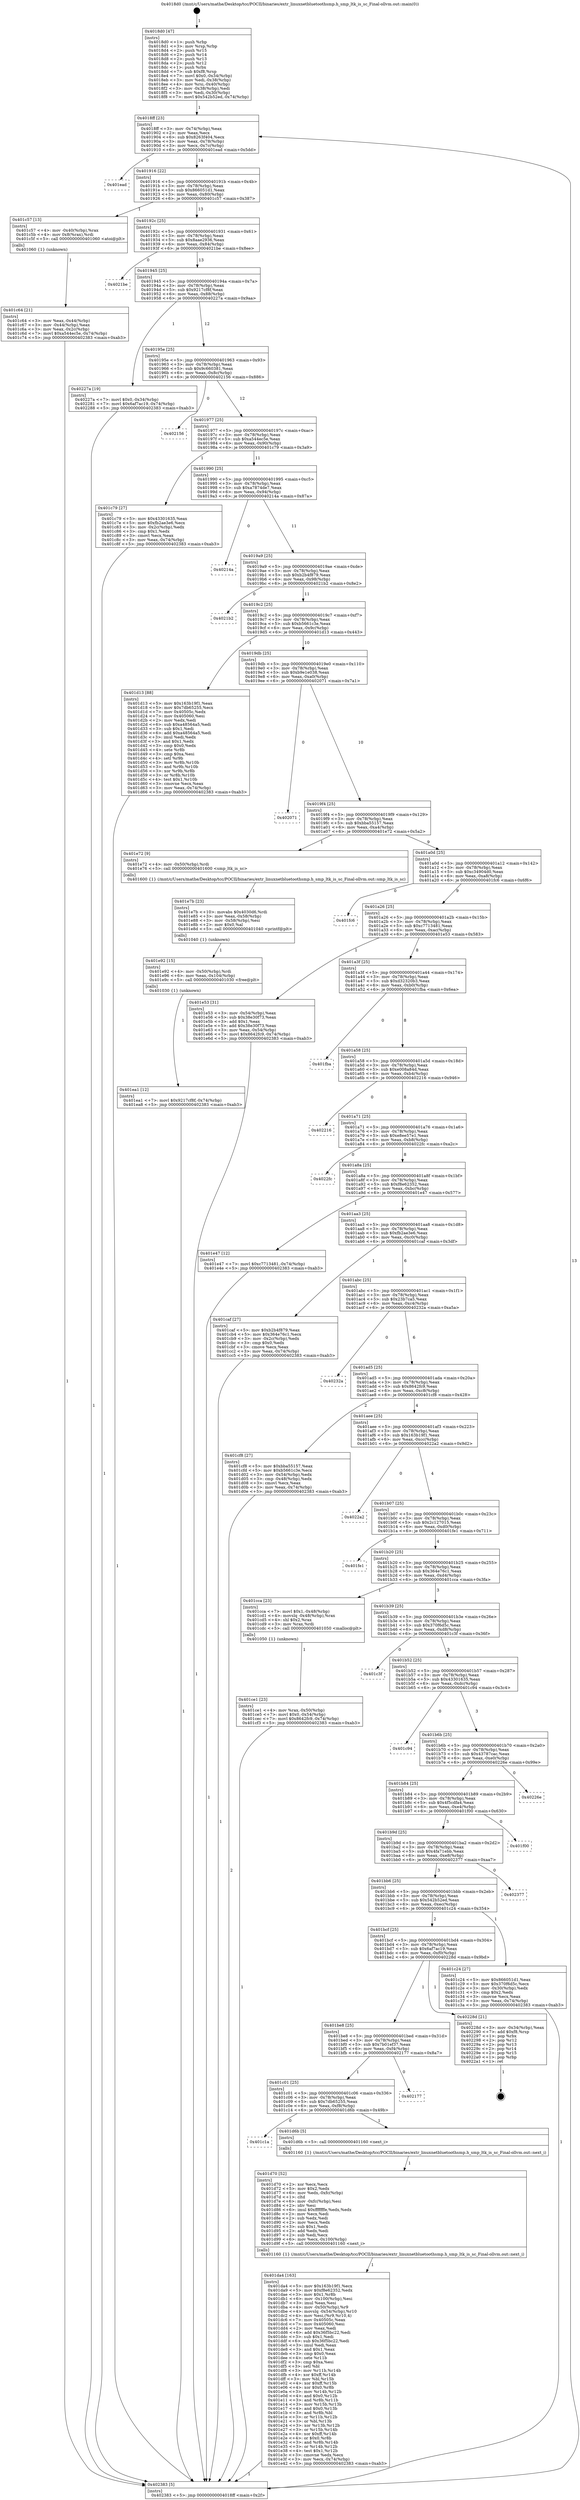 digraph "0x4018d0" {
  label = "0x4018d0 (/mnt/c/Users/mathe/Desktop/tcc/POCII/binaries/extr_linuxnetbluetoothsmp.h_smp_ltk_is_sc_Final-ollvm.out::main(0))"
  labelloc = "t"
  node[shape=record]

  Entry [label="",width=0.3,height=0.3,shape=circle,fillcolor=black,style=filled]
  "0x4018ff" [label="{
     0x4018ff [23]\l
     | [instrs]\l
     &nbsp;&nbsp;0x4018ff \<+3\>: mov -0x74(%rbp),%eax\l
     &nbsp;&nbsp;0x401902 \<+2\>: mov %eax,%ecx\l
     &nbsp;&nbsp;0x401904 \<+6\>: sub $0x8263f404,%ecx\l
     &nbsp;&nbsp;0x40190a \<+3\>: mov %eax,-0x78(%rbp)\l
     &nbsp;&nbsp;0x40190d \<+3\>: mov %ecx,-0x7c(%rbp)\l
     &nbsp;&nbsp;0x401910 \<+6\>: je 0000000000401ead \<main+0x5dd\>\l
  }"]
  "0x401ead" [label="{
     0x401ead\l
  }", style=dashed]
  "0x401916" [label="{
     0x401916 [22]\l
     | [instrs]\l
     &nbsp;&nbsp;0x401916 \<+5\>: jmp 000000000040191b \<main+0x4b\>\l
     &nbsp;&nbsp;0x40191b \<+3\>: mov -0x78(%rbp),%eax\l
     &nbsp;&nbsp;0x40191e \<+5\>: sub $0x866051d1,%eax\l
     &nbsp;&nbsp;0x401923 \<+3\>: mov %eax,-0x80(%rbp)\l
     &nbsp;&nbsp;0x401926 \<+6\>: je 0000000000401c57 \<main+0x387\>\l
  }"]
  Exit [label="",width=0.3,height=0.3,shape=circle,fillcolor=black,style=filled,peripheries=2]
  "0x401c57" [label="{
     0x401c57 [13]\l
     | [instrs]\l
     &nbsp;&nbsp;0x401c57 \<+4\>: mov -0x40(%rbp),%rax\l
     &nbsp;&nbsp;0x401c5b \<+4\>: mov 0x8(%rax),%rdi\l
     &nbsp;&nbsp;0x401c5f \<+5\>: call 0000000000401060 \<atoi@plt\>\l
     | [calls]\l
     &nbsp;&nbsp;0x401060 \{1\} (unknown)\l
  }"]
  "0x40192c" [label="{
     0x40192c [25]\l
     | [instrs]\l
     &nbsp;&nbsp;0x40192c \<+5\>: jmp 0000000000401931 \<main+0x61\>\l
     &nbsp;&nbsp;0x401931 \<+3\>: mov -0x78(%rbp),%eax\l
     &nbsp;&nbsp;0x401934 \<+5\>: sub $0x8aae2936,%eax\l
     &nbsp;&nbsp;0x401939 \<+6\>: mov %eax,-0x84(%rbp)\l
     &nbsp;&nbsp;0x40193f \<+6\>: je 00000000004021be \<main+0x8ee\>\l
  }"]
  "0x401ea1" [label="{
     0x401ea1 [12]\l
     | [instrs]\l
     &nbsp;&nbsp;0x401ea1 \<+7\>: movl $0x9217cf8f,-0x74(%rbp)\l
     &nbsp;&nbsp;0x401ea8 \<+5\>: jmp 0000000000402383 \<main+0xab3\>\l
  }"]
  "0x4021be" [label="{
     0x4021be\l
  }", style=dashed]
  "0x401945" [label="{
     0x401945 [25]\l
     | [instrs]\l
     &nbsp;&nbsp;0x401945 \<+5\>: jmp 000000000040194a \<main+0x7a\>\l
     &nbsp;&nbsp;0x40194a \<+3\>: mov -0x78(%rbp),%eax\l
     &nbsp;&nbsp;0x40194d \<+5\>: sub $0x9217cf8f,%eax\l
     &nbsp;&nbsp;0x401952 \<+6\>: mov %eax,-0x88(%rbp)\l
     &nbsp;&nbsp;0x401958 \<+6\>: je 000000000040227a \<main+0x9aa\>\l
  }"]
  "0x401e92" [label="{
     0x401e92 [15]\l
     | [instrs]\l
     &nbsp;&nbsp;0x401e92 \<+4\>: mov -0x50(%rbp),%rdi\l
     &nbsp;&nbsp;0x401e96 \<+6\>: mov %eax,-0x104(%rbp)\l
     &nbsp;&nbsp;0x401e9c \<+5\>: call 0000000000401030 \<free@plt\>\l
     | [calls]\l
     &nbsp;&nbsp;0x401030 \{1\} (unknown)\l
  }"]
  "0x40227a" [label="{
     0x40227a [19]\l
     | [instrs]\l
     &nbsp;&nbsp;0x40227a \<+7\>: movl $0x0,-0x34(%rbp)\l
     &nbsp;&nbsp;0x402281 \<+7\>: movl $0x6af7ac19,-0x74(%rbp)\l
     &nbsp;&nbsp;0x402288 \<+5\>: jmp 0000000000402383 \<main+0xab3\>\l
  }"]
  "0x40195e" [label="{
     0x40195e [25]\l
     | [instrs]\l
     &nbsp;&nbsp;0x40195e \<+5\>: jmp 0000000000401963 \<main+0x93\>\l
     &nbsp;&nbsp;0x401963 \<+3\>: mov -0x78(%rbp),%eax\l
     &nbsp;&nbsp;0x401966 \<+5\>: sub $0x9c660381,%eax\l
     &nbsp;&nbsp;0x40196b \<+6\>: mov %eax,-0x8c(%rbp)\l
     &nbsp;&nbsp;0x401971 \<+6\>: je 0000000000402156 \<main+0x886\>\l
  }"]
  "0x401e7b" [label="{
     0x401e7b [23]\l
     | [instrs]\l
     &nbsp;&nbsp;0x401e7b \<+10\>: movabs $0x4030d6,%rdi\l
     &nbsp;&nbsp;0x401e85 \<+3\>: mov %eax,-0x58(%rbp)\l
     &nbsp;&nbsp;0x401e88 \<+3\>: mov -0x58(%rbp),%esi\l
     &nbsp;&nbsp;0x401e8b \<+2\>: mov $0x0,%al\l
     &nbsp;&nbsp;0x401e8d \<+5\>: call 0000000000401040 \<printf@plt\>\l
     | [calls]\l
     &nbsp;&nbsp;0x401040 \{1\} (unknown)\l
  }"]
  "0x402156" [label="{
     0x402156\l
  }", style=dashed]
  "0x401977" [label="{
     0x401977 [25]\l
     | [instrs]\l
     &nbsp;&nbsp;0x401977 \<+5\>: jmp 000000000040197c \<main+0xac\>\l
     &nbsp;&nbsp;0x40197c \<+3\>: mov -0x78(%rbp),%eax\l
     &nbsp;&nbsp;0x40197f \<+5\>: sub $0xa544ec5e,%eax\l
     &nbsp;&nbsp;0x401984 \<+6\>: mov %eax,-0x90(%rbp)\l
     &nbsp;&nbsp;0x40198a \<+6\>: je 0000000000401c79 \<main+0x3a9\>\l
  }"]
  "0x401da4" [label="{
     0x401da4 [163]\l
     | [instrs]\l
     &nbsp;&nbsp;0x401da4 \<+5\>: mov $0x163b19f1,%ecx\l
     &nbsp;&nbsp;0x401da9 \<+5\>: mov $0xf8e62352,%edx\l
     &nbsp;&nbsp;0x401dae \<+3\>: mov $0x1,%r8b\l
     &nbsp;&nbsp;0x401db1 \<+6\>: mov -0x100(%rbp),%esi\l
     &nbsp;&nbsp;0x401db7 \<+3\>: imul %eax,%esi\l
     &nbsp;&nbsp;0x401dba \<+4\>: mov -0x50(%rbp),%r9\l
     &nbsp;&nbsp;0x401dbe \<+4\>: movslq -0x54(%rbp),%r10\l
     &nbsp;&nbsp;0x401dc2 \<+4\>: mov %esi,(%r9,%r10,4)\l
     &nbsp;&nbsp;0x401dc6 \<+7\>: mov 0x40505c,%eax\l
     &nbsp;&nbsp;0x401dcd \<+7\>: mov 0x405060,%esi\l
     &nbsp;&nbsp;0x401dd4 \<+2\>: mov %eax,%edi\l
     &nbsp;&nbsp;0x401dd6 \<+6\>: add $0x36f5bc22,%edi\l
     &nbsp;&nbsp;0x401ddc \<+3\>: sub $0x1,%edi\l
     &nbsp;&nbsp;0x401ddf \<+6\>: sub $0x36f5bc22,%edi\l
     &nbsp;&nbsp;0x401de5 \<+3\>: imul %edi,%eax\l
     &nbsp;&nbsp;0x401de8 \<+3\>: and $0x1,%eax\l
     &nbsp;&nbsp;0x401deb \<+3\>: cmp $0x0,%eax\l
     &nbsp;&nbsp;0x401dee \<+4\>: sete %r11b\l
     &nbsp;&nbsp;0x401df2 \<+3\>: cmp $0xa,%esi\l
     &nbsp;&nbsp;0x401df5 \<+3\>: setl %bl\l
     &nbsp;&nbsp;0x401df8 \<+3\>: mov %r11b,%r14b\l
     &nbsp;&nbsp;0x401dfb \<+4\>: xor $0xff,%r14b\l
     &nbsp;&nbsp;0x401dff \<+3\>: mov %bl,%r15b\l
     &nbsp;&nbsp;0x401e02 \<+4\>: xor $0xff,%r15b\l
     &nbsp;&nbsp;0x401e06 \<+4\>: xor $0x0,%r8b\l
     &nbsp;&nbsp;0x401e0a \<+3\>: mov %r14b,%r12b\l
     &nbsp;&nbsp;0x401e0d \<+4\>: and $0x0,%r12b\l
     &nbsp;&nbsp;0x401e11 \<+3\>: and %r8b,%r11b\l
     &nbsp;&nbsp;0x401e14 \<+3\>: mov %r15b,%r13b\l
     &nbsp;&nbsp;0x401e17 \<+4\>: and $0x0,%r13b\l
     &nbsp;&nbsp;0x401e1b \<+3\>: and %r8b,%bl\l
     &nbsp;&nbsp;0x401e1e \<+3\>: or %r11b,%r12b\l
     &nbsp;&nbsp;0x401e21 \<+3\>: or %bl,%r13b\l
     &nbsp;&nbsp;0x401e24 \<+3\>: xor %r13b,%r12b\l
     &nbsp;&nbsp;0x401e27 \<+3\>: or %r15b,%r14b\l
     &nbsp;&nbsp;0x401e2a \<+4\>: xor $0xff,%r14b\l
     &nbsp;&nbsp;0x401e2e \<+4\>: or $0x0,%r8b\l
     &nbsp;&nbsp;0x401e32 \<+3\>: and %r8b,%r14b\l
     &nbsp;&nbsp;0x401e35 \<+3\>: or %r14b,%r12b\l
     &nbsp;&nbsp;0x401e38 \<+4\>: test $0x1,%r12b\l
     &nbsp;&nbsp;0x401e3c \<+3\>: cmovne %edx,%ecx\l
     &nbsp;&nbsp;0x401e3f \<+3\>: mov %ecx,-0x74(%rbp)\l
     &nbsp;&nbsp;0x401e42 \<+5\>: jmp 0000000000402383 \<main+0xab3\>\l
  }"]
  "0x401c79" [label="{
     0x401c79 [27]\l
     | [instrs]\l
     &nbsp;&nbsp;0x401c79 \<+5\>: mov $0x43301635,%eax\l
     &nbsp;&nbsp;0x401c7e \<+5\>: mov $0xfb2ae3e6,%ecx\l
     &nbsp;&nbsp;0x401c83 \<+3\>: mov -0x2c(%rbp),%edx\l
     &nbsp;&nbsp;0x401c86 \<+3\>: cmp $0x1,%edx\l
     &nbsp;&nbsp;0x401c89 \<+3\>: cmovl %ecx,%eax\l
     &nbsp;&nbsp;0x401c8c \<+3\>: mov %eax,-0x74(%rbp)\l
     &nbsp;&nbsp;0x401c8f \<+5\>: jmp 0000000000402383 \<main+0xab3\>\l
  }"]
  "0x401990" [label="{
     0x401990 [25]\l
     | [instrs]\l
     &nbsp;&nbsp;0x401990 \<+5\>: jmp 0000000000401995 \<main+0xc5\>\l
     &nbsp;&nbsp;0x401995 \<+3\>: mov -0x78(%rbp),%eax\l
     &nbsp;&nbsp;0x401998 \<+5\>: sub $0xa7874de7,%eax\l
     &nbsp;&nbsp;0x40199d \<+6\>: mov %eax,-0x94(%rbp)\l
     &nbsp;&nbsp;0x4019a3 \<+6\>: je 000000000040214a \<main+0x87a\>\l
  }"]
  "0x401d70" [label="{
     0x401d70 [52]\l
     | [instrs]\l
     &nbsp;&nbsp;0x401d70 \<+2\>: xor %ecx,%ecx\l
     &nbsp;&nbsp;0x401d72 \<+5\>: mov $0x2,%edx\l
     &nbsp;&nbsp;0x401d77 \<+6\>: mov %edx,-0xfc(%rbp)\l
     &nbsp;&nbsp;0x401d7d \<+1\>: cltd\l
     &nbsp;&nbsp;0x401d7e \<+6\>: mov -0xfc(%rbp),%esi\l
     &nbsp;&nbsp;0x401d84 \<+2\>: idiv %esi\l
     &nbsp;&nbsp;0x401d86 \<+6\>: imul $0xfffffffe,%edx,%edx\l
     &nbsp;&nbsp;0x401d8c \<+2\>: mov %ecx,%edi\l
     &nbsp;&nbsp;0x401d8e \<+2\>: sub %edx,%edi\l
     &nbsp;&nbsp;0x401d90 \<+2\>: mov %ecx,%edx\l
     &nbsp;&nbsp;0x401d92 \<+3\>: sub $0x1,%edx\l
     &nbsp;&nbsp;0x401d95 \<+2\>: add %edx,%edi\l
     &nbsp;&nbsp;0x401d97 \<+2\>: sub %edi,%ecx\l
     &nbsp;&nbsp;0x401d99 \<+6\>: mov %ecx,-0x100(%rbp)\l
     &nbsp;&nbsp;0x401d9f \<+5\>: call 0000000000401160 \<next_i\>\l
     | [calls]\l
     &nbsp;&nbsp;0x401160 \{1\} (/mnt/c/Users/mathe/Desktop/tcc/POCII/binaries/extr_linuxnetbluetoothsmp.h_smp_ltk_is_sc_Final-ollvm.out::next_i)\l
  }"]
  "0x40214a" [label="{
     0x40214a\l
  }", style=dashed]
  "0x4019a9" [label="{
     0x4019a9 [25]\l
     | [instrs]\l
     &nbsp;&nbsp;0x4019a9 \<+5\>: jmp 00000000004019ae \<main+0xde\>\l
     &nbsp;&nbsp;0x4019ae \<+3\>: mov -0x78(%rbp),%eax\l
     &nbsp;&nbsp;0x4019b1 \<+5\>: sub $0xb2b4f879,%eax\l
     &nbsp;&nbsp;0x4019b6 \<+6\>: mov %eax,-0x98(%rbp)\l
     &nbsp;&nbsp;0x4019bc \<+6\>: je 00000000004021b2 \<main+0x8e2\>\l
  }"]
  "0x401c1a" [label="{
     0x401c1a\l
  }", style=dashed]
  "0x4021b2" [label="{
     0x4021b2\l
  }", style=dashed]
  "0x4019c2" [label="{
     0x4019c2 [25]\l
     | [instrs]\l
     &nbsp;&nbsp;0x4019c2 \<+5\>: jmp 00000000004019c7 \<main+0xf7\>\l
     &nbsp;&nbsp;0x4019c7 \<+3\>: mov -0x78(%rbp),%eax\l
     &nbsp;&nbsp;0x4019ca \<+5\>: sub $0xb5661c3e,%eax\l
     &nbsp;&nbsp;0x4019cf \<+6\>: mov %eax,-0x9c(%rbp)\l
     &nbsp;&nbsp;0x4019d5 \<+6\>: je 0000000000401d13 \<main+0x443\>\l
  }"]
  "0x401d6b" [label="{
     0x401d6b [5]\l
     | [instrs]\l
     &nbsp;&nbsp;0x401d6b \<+5\>: call 0000000000401160 \<next_i\>\l
     | [calls]\l
     &nbsp;&nbsp;0x401160 \{1\} (/mnt/c/Users/mathe/Desktop/tcc/POCII/binaries/extr_linuxnetbluetoothsmp.h_smp_ltk_is_sc_Final-ollvm.out::next_i)\l
  }"]
  "0x401d13" [label="{
     0x401d13 [88]\l
     | [instrs]\l
     &nbsp;&nbsp;0x401d13 \<+5\>: mov $0x163b19f1,%eax\l
     &nbsp;&nbsp;0x401d18 \<+5\>: mov $0x7db65255,%ecx\l
     &nbsp;&nbsp;0x401d1d \<+7\>: mov 0x40505c,%edx\l
     &nbsp;&nbsp;0x401d24 \<+7\>: mov 0x405060,%esi\l
     &nbsp;&nbsp;0x401d2b \<+2\>: mov %edx,%edi\l
     &nbsp;&nbsp;0x401d2d \<+6\>: sub $0xa48564a5,%edi\l
     &nbsp;&nbsp;0x401d33 \<+3\>: sub $0x1,%edi\l
     &nbsp;&nbsp;0x401d36 \<+6\>: add $0xa48564a5,%edi\l
     &nbsp;&nbsp;0x401d3c \<+3\>: imul %edi,%edx\l
     &nbsp;&nbsp;0x401d3f \<+3\>: and $0x1,%edx\l
     &nbsp;&nbsp;0x401d42 \<+3\>: cmp $0x0,%edx\l
     &nbsp;&nbsp;0x401d45 \<+4\>: sete %r8b\l
     &nbsp;&nbsp;0x401d49 \<+3\>: cmp $0xa,%esi\l
     &nbsp;&nbsp;0x401d4c \<+4\>: setl %r9b\l
     &nbsp;&nbsp;0x401d50 \<+3\>: mov %r8b,%r10b\l
     &nbsp;&nbsp;0x401d53 \<+3\>: and %r9b,%r10b\l
     &nbsp;&nbsp;0x401d56 \<+3\>: xor %r9b,%r8b\l
     &nbsp;&nbsp;0x401d59 \<+3\>: or %r8b,%r10b\l
     &nbsp;&nbsp;0x401d5c \<+4\>: test $0x1,%r10b\l
     &nbsp;&nbsp;0x401d60 \<+3\>: cmovne %ecx,%eax\l
     &nbsp;&nbsp;0x401d63 \<+3\>: mov %eax,-0x74(%rbp)\l
     &nbsp;&nbsp;0x401d66 \<+5\>: jmp 0000000000402383 \<main+0xab3\>\l
  }"]
  "0x4019db" [label="{
     0x4019db [25]\l
     | [instrs]\l
     &nbsp;&nbsp;0x4019db \<+5\>: jmp 00000000004019e0 \<main+0x110\>\l
     &nbsp;&nbsp;0x4019e0 \<+3\>: mov -0x78(%rbp),%eax\l
     &nbsp;&nbsp;0x4019e3 \<+5\>: sub $0xb9e1e038,%eax\l
     &nbsp;&nbsp;0x4019e8 \<+6\>: mov %eax,-0xa0(%rbp)\l
     &nbsp;&nbsp;0x4019ee \<+6\>: je 0000000000402071 \<main+0x7a1\>\l
  }"]
  "0x401c01" [label="{
     0x401c01 [25]\l
     | [instrs]\l
     &nbsp;&nbsp;0x401c01 \<+5\>: jmp 0000000000401c06 \<main+0x336\>\l
     &nbsp;&nbsp;0x401c06 \<+3\>: mov -0x78(%rbp),%eax\l
     &nbsp;&nbsp;0x401c09 \<+5\>: sub $0x7db65255,%eax\l
     &nbsp;&nbsp;0x401c0e \<+6\>: mov %eax,-0xf8(%rbp)\l
     &nbsp;&nbsp;0x401c14 \<+6\>: je 0000000000401d6b \<main+0x49b\>\l
  }"]
  "0x402071" [label="{
     0x402071\l
  }", style=dashed]
  "0x4019f4" [label="{
     0x4019f4 [25]\l
     | [instrs]\l
     &nbsp;&nbsp;0x4019f4 \<+5\>: jmp 00000000004019f9 \<main+0x129\>\l
     &nbsp;&nbsp;0x4019f9 \<+3\>: mov -0x78(%rbp),%eax\l
     &nbsp;&nbsp;0x4019fc \<+5\>: sub $0xbba55157,%eax\l
     &nbsp;&nbsp;0x401a01 \<+6\>: mov %eax,-0xa4(%rbp)\l
     &nbsp;&nbsp;0x401a07 \<+6\>: je 0000000000401e72 \<main+0x5a2\>\l
  }"]
  "0x402177" [label="{
     0x402177\l
  }", style=dashed]
  "0x401e72" [label="{
     0x401e72 [9]\l
     | [instrs]\l
     &nbsp;&nbsp;0x401e72 \<+4\>: mov -0x50(%rbp),%rdi\l
     &nbsp;&nbsp;0x401e76 \<+5\>: call 0000000000401600 \<smp_ltk_is_sc\>\l
     | [calls]\l
     &nbsp;&nbsp;0x401600 \{1\} (/mnt/c/Users/mathe/Desktop/tcc/POCII/binaries/extr_linuxnetbluetoothsmp.h_smp_ltk_is_sc_Final-ollvm.out::smp_ltk_is_sc)\l
  }"]
  "0x401a0d" [label="{
     0x401a0d [25]\l
     | [instrs]\l
     &nbsp;&nbsp;0x401a0d \<+5\>: jmp 0000000000401a12 \<main+0x142\>\l
     &nbsp;&nbsp;0x401a12 \<+3\>: mov -0x78(%rbp),%eax\l
     &nbsp;&nbsp;0x401a15 \<+5\>: sub $0xc34904d0,%eax\l
     &nbsp;&nbsp;0x401a1a \<+6\>: mov %eax,-0xa8(%rbp)\l
     &nbsp;&nbsp;0x401a20 \<+6\>: je 0000000000401fc6 \<main+0x6f6\>\l
  }"]
  "0x401be8" [label="{
     0x401be8 [25]\l
     | [instrs]\l
     &nbsp;&nbsp;0x401be8 \<+5\>: jmp 0000000000401bed \<main+0x31d\>\l
     &nbsp;&nbsp;0x401bed \<+3\>: mov -0x78(%rbp),%eax\l
     &nbsp;&nbsp;0x401bf0 \<+5\>: sub $0x7b01ef37,%eax\l
     &nbsp;&nbsp;0x401bf5 \<+6\>: mov %eax,-0xf4(%rbp)\l
     &nbsp;&nbsp;0x401bfb \<+6\>: je 0000000000402177 \<main+0x8a7\>\l
  }"]
  "0x401fc6" [label="{
     0x401fc6\l
  }", style=dashed]
  "0x401a26" [label="{
     0x401a26 [25]\l
     | [instrs]\l
     &nbsp;&nbsp;0x401a26 \<+5\>: jmp 0000000000401a2b \<main+0x15b\>\l
     &nbsp;&nbsp;0x401a2b \<+3\>: mov -0x78(%rbp),%eax\l
     &nbsp;&nbsp;0x401a2e \<+5\>: sub $0xc7713481,%eax\l
     &nbsp;&nbsp;0x401a33 \<+6\>: mov %eax,-0xac(%rbp)\l
     &nbsp;&nbsp;0x401a39 \<+6\>: je 0000000000401e53 \<main+0x583\>\l
  }"]
  "0x40228d" [label="{
     0x40228d [21]\l
     | [instrs]\l
     &nbsp;&nbsp;0x40228d \<+3\>: mov -0x34(%rbp),%eax\l
     &nbsp;&nbsp;0x402290 \<+7\>: add $0xf8,%rsp\l
     &nbsp;&nbsp;0x402297 \<+1\>: pop %rbx\l
     &nbsp;&nbsp;0x402298 \<+2\>: pop %r12\l
     &nbsp;&nbsp;0x40229a \<+2\>: pop %r13\l
     &nbsp;&nbsp;0x40229c \<+2\>: pop %r14\l
     &nbsp;&nbsp;0x40229e \<+2\>: pop %r15\l
     &nbsp;&nbsp;0x4022a0 \<+1\>: pop %rbp\l
     &nbsp;&nbsp;0x4022a1 \<+1\>: ret\l
  }"]
  "0x401e53" [label="{
     0x401e53 [31]\l
     | [instrs]\l
     &nbsp;&nbsp;0x401e53 \<+3\>: mov -0x54(%rbp),%eax\l
     &nbsp;&nbsp;0x401e56 \<+5\>: sub $0x38e30f73,%eax\l
     &nbsp;&nbsp;0x401e5b \<+3\>: add $0x1,%eax\l
     &nbsp;&nbsp;0x401e5e \<+5\>: add $0x38e30f73,%eax\l
     &nbsp;&nbsp;0x401e63 \<+3\>: mov %eax,-0x54(%rbp)\l
     &nbsp;&nbsp;0x401e66 \<+7\>: movl $0x8642fc9,-0x74(%rbp)\l
     &nbsp;&nbsp;0x401e6d \<+5\>: jmp 0000000000402383 \<main+0xab3\>\l
  }"]
  "0x401a3f" [label="{
     0x401a3f [25]\l
     | [instrs]\l
     &nbsp;&nbsp;0x401a3f \<+5\>: jmp 0000000000401a44 \<main+0x174\>\l
     &nbsp;&nbsp;0x401a44 \<+3\>: mov -0x78(%rbp),%eax\l
     &nbsp;&nbsp;0x401a47 \<+5\>: sub $0xd32320b3,%eax\l
     &nbsp;&nbsp;0x401a4c \<+6\>: mov %eax,-0xb0(%rbp)\l
     &nbsp;&nbsp;0x401a52 \<+6\>: je 0000000000401fba \<main+0x6ea\>\l
  }"]
  "0x401ce1" [label="{
     0x401ce1 [23]\l
     | [instrs]\l
     &nbsp;&nbsp;0x401ce1 \<+4\>: mov %rax,-0x50(%rbp)\l
     &nbsp;&nbsp;0x401ce5 \<+7\>: movl $0x0,-0x54(%rbp)\l
     &nbsp;&nbsp;0x401cec \<+7\>: movl $0x8642fc9,-0x74(%rbp)\l
     &nbsp;&nbsp;0x401cf3 \<+5\>: jmp 0000000000402383 \<main+0xab3\>\l
  }"]
  "0x401fba" [label="{
     0x401fba\l
  }", style=dashed]
  "0x401a58" [label="{
     0x401a58 [25]\l
     | [instrs]\l
     &nbsp;&nbsp;0x401a58 \<+5\>: jmp 0000000000401a5d \<main+0x18d\>\l
     &nbsp;&nbsp;0x401a5d \<+3\>: mov -0x78(%rbp),%eax\l
     &nbsp;&nbsp;0x401a60 \<+5\>: sub $0xe008a84d,%eax\l
     &nbsp;&nbsp;0x401a65 \<+6\>: mov %eax,-0xb4(%rbp)\l
     &nbsp;&nbsp;0x401a6b \<+6\>: je 0000000000402216 \<main+0x946\>\l
  }"]
  "0x401c64" [label="{
     0x401c64 [21]\l
     | [instrs]\l
     &nbsp;&nbsp;0x401c64 \<+3\>: mov %eax,-0x44(%rbp)\l
     &nbsp;&nbsp;0x401c67 \<+3\>: mov -0x44(%rbp),%eax\l
     &nbsp;&nbsp;0x401c6a \<+3\>: mov %eax,-0x2c(%rbp)\l
     &nbsp;&nbsp;0x401c6d \<+7\>: movl $0xa544ec5e,-0x74(%rbp)\l
     &nbsp;&nbsp;0x401c74 \<+5\>: jmp 0000000000402383 \<main+0xab3\>\l
  }"]
  "0x402216" [label="{
     0x402216\l
  }", style=dashed]
  "0x401a71" [label="{
     0x401a71 [25]\l
     | [instrs]\l
     &nbsp;&nbsp;0x401a71 \<+5\>: jmp 0000000000401a76 \<main+0x1a6\>\l
     &nbsp;&nbsp;0x401a76 \<+3\>: mov -0x78(%rbp),%eax\l
     &nbsp;&nbsp;0x401a79 \<+5\>: sub $0xe8ee57e1,%eax\l
     &nbsp;&nbsp;0x401a7e \<+6\>: mov %eax,-0xb8(%rbp)\l
     &nbsp;&nbsp;0x401a84 \<+6\>: je 00000000004022fc \<main+0xa2c\>\l
  }"]
  "0x4018d0" [label="{
     0x4018d0 [47]\l
     | [instrs]\l
     &nbsp;&nbsp;0x4018d0 \<+1\>: push %rbp\l
     &nbsp;&nbsp;0x4018d1 \<+3\>: mov %rsp,%rbp\l
     &nbsp;&nbsp;0x4018d4 \<+2\>: push %r15\l
     &nbsp;&nbsp;0x4018d6 \<+2\>: push %r14\l
     &nbsp;&nbsp;0x4018d8 \<+2\>: push %r13\l
     &nbsp;&nbsp;0x4018da \<+2\>: push %r12\l
     &nbsp;&nbsp;0x4018dc \<+1\>: push %rbx\l
     &nbsp;&nbsp;0x4018dd \<+7\>: sub $0xf8,%rsp\l
     &nbsp;&nbsp;0x4018e4 \<+7\>: movl $0x0,-0x34(%rbp)\l
     &nbsp;&nbsp;0x4018eb \<+3\>: mov %edi,-0x38(%rbp)\l
     &nbsp;&nbsp;0x4018ee \<+4\>: mov %rsi,-0x40(%rbp)\l
     &nbsp;&nbsp;0x4018f2 \<+3\>: mov -0x38(%rbp),%edi\l
     &nbsp;&nbsp;0x4018f5 \<+3\>: mov %edi,-0x30(%rbp)\l
     &nbsp;&nbsp;0x4018f8 \<+7\>: movl $0x542b52ed,-0x74(%rbp)\l
  }"]
  "0x4022fc" [label="{
     0x4022fc\l
  }", style=dashed]
  "0x401a8a" [label="{
     0x401a8a [25]\l
     | [instrs]\l
     &nbsp;&nbsp;0x401a8a \<+5\>: jmp 0000000000401a8f \<main+0x1bf\>\l
     &nbsp;&nbsp;0x401a8f \<+3\>: mov -0x78(%rbp),%eax\l
     &nbsp;&nbsp;0x401a92 \<+5\>: sub $0xf8e62352,%eax\l
     &nbsp;&nbsp;0x401a97 \<+6\>: mov %eax,-0xbc(%rbp)\l
     &nbsp;&nbsp;0x401a9d \<+6\>: je 0000000000401e47 \<main+0x577\>\l
  }"]
  "0x402383" [label="{
     0x402383 [5]\l
     | [instrs]\l
     &nbsp;&nbsp;0x402383 \<+5\>: jmp 00000000004018ff \<main+0x2f\>\l
  }"]
  "0x401e47" [label="{
     0x401e47 [12]\l
     | [instrs]\l
     &nbsp;&nbsp;0x401e47 \<+7\>: movl $0xc7713481,-0x74(%rbp)\l
     &nbsp;&nbsp;0x401e4e \<+5\>: jmp 0000000000402383 \<main+0xab3\>\l
  }"]
  "0x401aa3" [label="{
     0x401aa3 [25]\l
     | [instrs]\l
     &nbsp;&nbsp;0x401aa3 \<+5\>: jmp 0000000000401aa8 \<main+0x1d8\>\l
     &nbsp;&nbsp;0x401aa8 \<+3\>: mov -0x78(%rbp),%eax\l
     &nbsp;&nbsp;0x401aab \<+5\>: sub $0xfb2ae3e6,%eax\l
     &nbsp;&nbsp;0x401ab0 \<+6\>: mov %eax,-0xc0(%rbp)\l
     &nbsp;&nbsp;0x401ab6 \<+6\>: je 0000000000401caf \<main+0x3df\>\l
  }"]
  "0x401bcf" [label="{
     0x401bcf [25]\l
     | [instrs]\l
     &nbsp;&nbsp;0x401bcf \<+5\>: jmp 0000000000401bd4 \<main+0x304\>\l
     &nbsp;&nbsp;0x401bd4 \<+3\>: mov -0x78(%rbp),%eax\l
     &nbsp;&nbsp;0x401bd7 \<+5\>: sub $0x6af7ac19,%eax\l
     &nbsp;&nbsp;0x401bdc \<+6\>: mov %eax,-0xf0(%rbp)\l
     &nbsp;&nbsp;0x401be2 \<+6\>: je 000000000040228d \<main+0x9bd\>\l
  }"]
  "0x401caf" [label="{
     0x401caf [27]\l
     | [instrs]\l
     &nbsp;&nbsp;0x401caf \<+5\>: mov $0xb2b4f879,%eax\l
     &nbsp;&nbsp;0x401cb4 \<+5\>: mov $0x364e76c1,%ecx\l
     &nbsp;&nbsp;0x401cb9 \<+3\>: mov -0x2c(%rbp),%edx\l
     &nbsp;&nbsp;0x401cbc \<+3\>: cmp $0x0,%edx\l
     &nbsp;&nbsp;0x401cbf \<+3\>: cmove %ecx,%eax\l
     &nbsp;&nbsp;0x401cc2 \<+3\>: mov %eax,-0x74(%rbp)\l
     &nbsp;&nbsp;0x401cc5 \<+5\>: jmp 0000000000402383 \<main+0xab3\>\l
  }"]
  "0x401abc" [label="{
     0x401abc [25]\l
     | [instrs]\l
     &nbsp;&nbsp;0x401abc \<+5\>: jmp 0000000000401ac1 \<main+0x1f1\>\l
     &nbsp;&nbsp;0x401ac1 \<+3\>: mov -0x78(%rbp),%eax\l
     &nbsp;&nbsp;0x401ac4 \<+5\>: sub $0x23b7ca5,%eax\l
     &nbsp;&nbsp;0x401ac9 \<+6\>: mov %eax,-0xc4(%rbp)\l
     &nbsp;&nbsp;0x401acf \<+6\>: je 000000000040232a \<main+0xa5a\>\l
  }"]
  "0x401c24" [label="{
     0x401c24 [27]\l
     | [instrs]\l
     &nbsp;&nbsp;0x401c24 \<+5\>: mov $0x866051d1,%eax\l
     &nbsp;&nbsp;0x401c29 \<+5\>: mov $0x370f6d5c,%ecx\l
     &nbsp;&nbsp;0x401c2e \<+3\>: mov -0x30(%rbp),%edx\l
     &nbsp;&nbsp;0x401c31 \<+3\>: cmp $0x2,%edx\l
     &nbsp;&nbsp;0x401c34 \<+3\>: cmovne %ecx,%eax\l
     &nbsp;&nbsp;0x401c37 \<+3\>: mov %eax,-0x74(%rbp)\l
     &nbsp;&nbsp;0x401c3a \<+5\>: jmp 0000000000402383 \<main+0xab3\>\l
  }"]
  "0x40232a" [label="{
     0x40232a\l
  }", style=dashed]
  "0x401ad5" [label="{
     0x401ad5 [25]\l
     | [instrs]\l
     &nbsp;&nbsp;0x401ad5 \<+5\>: jmp 0000000000401ada \<main+0x20a\>\l
     &nbsp;&nbsp;0x401ada \<+3\>: mov -0x78(%rbp),%eax\l
     &nbsp;&nbsp;0x401add \<+5\>: sub $0x8642fc9,%eax\l
     &nbsp;&nbsp;0x401ae2 \<+6\>: mov %eax,-0xc8(%rbp)\l
     &nbsp;&nbsp;0x401ae8 \<+6\>: je 0000000000401cf8 \<main+0x428\>\l
  }"]
  "0x401bb6" [label="{
     0x401bb6 [25]\l
     | [instrs]\l
     &nbsp;&nbsp;0x401bb6 \<+5\>: jmp 0000000000401bbb \<main+0x2eb\>\l
     &nbsp;&nbsp;0x401bbb \<+3\>: mov -0x78(%rbp),%eax\l
     &nbsp;&nbsp;0x401bbe \<+5\>: sub $0x542b52ed,%eax\l
     &nbsp;&nbsp;0x401bc3 \<+6\>: mov %eax,-0xec(%rbp)\l
     &nbsp;&nbsp;0x401bc9 \<+6\>: je 0000000000401c24 \<main+0x354\>\l
  }"]
  "0x401cf8" [label="{
     0x401cf8 [27]\l
     | [instrs]\l
     &nbsp;&nbsp;0x401cf8 \<+5\>: mov $0xbba55157,%eax\l
     &nbsp;&nbsp;0x401cfd \<+5\>: mov $0xb5661c3e,%ecx\l
     &nbsp;&nbsp;0x401d02 \<+3\>: mov -0x54(%rbp),%edx\l
     &nbsp;&nbsp;0x401d05 \<+3\>: cmp -0x48(%rbp),%edx\l
     &nbsp;&nbsp;0x401d08 \<+3\>: cmovl %ecx,%eax\l
     &nbsp;&nbsp;0x401d0b \<+3\>: mov %eax,-0x74(%rbp)\l
     &nbsp;&nbsp;0x401d0e \<+5\>: jmp 0000000000402383 \<main+0xab3\>\l
  }"]
  "0x401aee" [label="{
     0x401aee [25]\l
     | [instrs]\l
     &nbsp;&nbsp;0x401aee \<+5\>: jmp 0000000000401af3 \<main+0x223\>\l
     &nbsp;&nbsp;0x401af3 \<+3\>: mov -0x78(%rbp),%eax\l
     &nbsp;&nbsp;0x401af6 \<+5\>: sub $0x163b19f1,%eax\l
     &nbsp;&nbsp;0x401afb \<+6\>: mov %eax,-0xcc(%rbp)\l
     &nbsp;&nbsp;0x401b01 \<+6\>: je 00000000004022a2 \<main+0x9d2\>\l
  }"]
  "0x402377" [label="{
     0x402377\l
  }", style=dashed]
  "0x4022a2" [label="{
     0x4022a2\l
  }", style=dashed]
  "0x401b07" [label="{
     0x401b07 [25]\l
     | [instrs]\l
     &nbsp;&nbsp;0x401b07 \<+5\>: jmp 0000000000401b0c \<main+0x23c\>\l
     &nbsp;&nbsp;0x401b0c \<+3\>: mov -0x78(%rbp),%eax\l
     &nbsp;&nbsp;0x401b0f \<+5\>: sub $0x2c127015,%eax\l
     &nbsp;&nbsp;0x401b14 \<+6\>: mov %eax,-0xd0(%rbp)\l
     &nbsp;&nbsp;0x401b1a \<+6\>: je 0000000000401fe1 \<main+0x711\>\l
  }"]
  "0x401b9d" [label="{
     0x401b9d [25]\l
     | [instrs]\l
     &nbsp;&nbsp;0x401b9d \<+5\>: jmp 0000000000401ba2 \<main+0x2d2\>\l
     &nbsp;&nbsp;0x401ba2 \<+3\>: mov -0x78(%rbp),%eax\l
     &nbsp;&nbsp;0x401ba5 \<+5\>: sub $0x4fa71ebb,%eax\l
     &nbsp;&nbsp;0x401baa \<+6\>: mov %eax,-0xe8(%rbp)\l
     &nbsp;&nbsp;0x401bb0 \<+6\>: je 0000000000402377 \<main+0xaa7\>\l
  }"]
  "0x401fe1" [label="{
     0x401fe1\l
  }", style=dashed]
  "0x401b20" [label="{
     0x401b20 [25]\l
     | [instrs]\l
     &nbsp;&nbsp;0x401b20 \<+5\>: jmp 0000000000401b25 \<main+0x255\>\l
     &nbsp;&nbsp;0x401b25 \<+3\>: mov -0x78(%rbp),%eax\l
     &nbsp;&nbsp;0x401b28 \<+5\>: sub $0x364e76c1,%eax\l
     &nbsp;&nbsp;0x401b2d \<+6\>: mov %eax,-0xd4(%rbp)\l
     &nbsp;&nbsp;0x401b33 \<+6\>: je 0000000000401cca \<main+0x3fa\>\l
  }"]
  "0x401f00" [label="{
     0x401f00\l
  }", style=dashed]
  "0x401cca" [label="{
     0x401cca [23]\l
     | [instrs]\l
     &nbsp;&nbsp;0x401cca \<+7\>: movl $0x1,-0x48(%rbp)\l
     &nbsp;&nbsp;0x401cd1 \<+4\>: movslq -0x48(%rbp),%rax\l
     &nbsp;&nbsp;0x401cd5 \<+4\>: shl $0x2,%rax\l
     &nbsp;&nbsp;0x401cd9 \<+3\>: mov %rax,%rdi\l
     &nbsp;&nbsp;0x401cdc \<+5\>: call 0000000000401050 \<malloc@plt\>\l
     | [calls]\l
     &nbsp;&nbsp;0x401050 \{1\} (unknown)\l
  }"]
  "0x401b39" [label="{
     0x401b39 [25]\l
     | [instrs]\l
     &nbsp;&nbsp;0x401b39 \<+5\>: jmp 0000000000401b3e \<main+0x26e\>\l
     &nbsp;&nbsp;0x401b3e \<+3\>: mov -0x78(%rbp),%eax\l
     &nbsp;&nbsp;0x401b41 \<+5\>: sub $0x370f6d5c,%eax\l
     &nbsp;&nbsp;0x401b46 \<+6\>: mov %eax,-0xd8(%rbp)\l
     &nbsp;&nbsp;0x401b4c \<+6\>: je 0000000000401c3f \<main+0x36f\>\l
  }"]
  "0x401b84" [label="{
     0x401b84 [25]\l
     | [instrs]\l
     &nbsp;&nbsp;0x401b84 \<+5\>: jmp 0000000000401b89 \<main+0x2b9\>\l
     &nbsp;&nbsp;0x401b89 \<+3\>: mov -0x78(%rbp),%eax\l
     &nbsp;&nbsp;0x401b8c \<+5\>: sub $0x4f5cdfa4,%eax\l
     &nbsp;&nbsp;0x401b91 \<+6\>: mov %eax,-0xe4(%rbp)\l
     &nbsp;&nbsp;0x401b97 \<+6\>: je 0000000000401f00 \<main+0x630\>\l
  }"]
  "0x401c3f" [label="{
     0x401c3f\l
  }", style=dashed]
  "0x401b52" [label="{
     0x401b52 [25]\l
     | [instrs]\l
     &nbsp;&nbsp;0x401b52 \<+5\>: jmp 0000000000401b57 \<main+0x287\>\l
     &nbsp;&nbsp;0x401b57 \<+3\>: mov -0x78(%rbp),%eax\l
     &nbsp;&nbsp;0x401b5a \<+5\>: sub $0x43301635,%eax\l
     &nbsp;&nbsp;0x401b5f \<+6\>: mov %eax,-0xdc(%rbp)\l
     &nbsp;&nbsp;0x401b65 \<+6\>: je 0000000000401c94 \<main+0x3c4\>\l
  }"]
  "0x40226e" [label="{
     0x40226e\l
  }", style=dashed]
  "0x401c94" [label="{
     0x401c94\l
  }", style=dashed]
  "0x401b6b" [label="{
     0x401b6b [25]\l
     | [instrs]\l
     &nbsp;&nbsp;0x401b6b \<+5\>: jmp 0000000000401b70 \<main+0x2a0\>\l
     &nbsp;&nbsp;0x401b70 \<+3\>: mov -0x78(%rbp),%eax\l
     &nbsp;&nbsp;0x401b73 \<+5\>: sub $0x43787cac,%eax\l
     &nbsp;&nbsp;0x401b78 \<+6\>: mov %eax,-0xe0(%rbp)\l
     &nbsp;&nbsp;0x401b7e \<+6\>: je 000000000040226e \<main+0x99e\>\l
  }"]
  Entry -> "0x4018d0" [label=" 1"]
  "0x4018ff" -> "0x401ead" [label=" 0"]
  "0x4018ff" -> "0x401916" [label=" 14"]
  "0x40228d" -> Exit [label=" 1"]
  "0x401916" -> "0x401c57" [label=" 1"]
  "0x401916" -> "0x40192c" [label=" 13"]
  "0x40227a" -> "0x402383" [label=" 1"]
  "0x40192c" -> "0x4021be" [label=" 0"]
  "0x40192c" -> "0x401945" [label=" 13"]
  "0x401ea1" -> "0x402383" [label=" 1"]
  "0x401945" -> "0x40227a" [label=" 1"]
  "0x401945" -> "0x40195e" [label=" 12"]
  "0x401e92" -> "0x401ea1" [label=" 1"]
  "0x40195e" -> "0x402156" [label=" 0"]
  "0x40195e" -> "0x401977" [label=" 12"]
  "0x401e7b" -> "0x401e92" [label=" 1"]
  "0x401977" -> "0x401c79" [label=" 1"]
  "0x401977" -> "0x401990" [label=" 11"]
  "0x401e72" -> "0x401e7b" [label=" 1"]
  "0x401990" -> "0x40214a" [label=" 0"]
  "0x401990" -> "0x4019a9" [label=" 11"]
  "0x401e53" -> "0x402383" [label=" 1"]
  "0x4019a9" -> "0x4021b2" [label=" 0"]
  "0x4019a9" -> "0x4019c2" [label=" 11"]
  "0x401e47" -> "0x402383" [label=" 1"]
  "0x4019c2" -> "0x401d13" [label=" 1"]
  "0x4019c2" -> "0x4019db" [label=" 10"]
  "0x401da4" -> "0x402383" [label=" 1"]
  "0x4019db" -> "0x402071" [label=" 0"]
  "0x4019db" -> "0x4019f4" [label=" 10"]
  "0x401d6b" -> "0x401d70" [label=" 1"]
  "0x4019f4" -> "0x401e72" [label=" 1"]
  "0x4019f4" -> "0x401a0d" [label=" 9"]
  "0x401c01" -> "0x401c1a" [label=" 0"]
  "0x401a0d" -> "0x401fc6" [label=" 0"]
  "0x401a0d" -> "0x401a26" [label=" 9"]
  "0x401d70" -> "0x401da4" [label=" 1"]
  "0x401a26" -> "0x401e53" [label=" 1"]
  "0x401a26" -> "0x401a3f" [label=" 8"]
  "0x401be8" -> "0x401c01" [label=" 1"]
  "0x401a3f" -> "0x401fba" [label=" 0"]
  "0x401a3f" -> "0x401a58" [label=" 8"]
  "0x401c01" -> "0x401d6b" [label=" 1"]
  "0x401a58" -> "0x402216" [label=" 0"]
  "0x401a58" -> "0x401a71" [label=" 8"]
  "0x401bcf" -> "0x401be8" [label=" 1"]
  "0x401a71" -> "0x4022fc" [label=" 0"]
  "0x401a71" -> "0x401a8a" [label=" 8"]
  "0x401bcf" -> "0x40228d" [label=" 1"]
  "0x401a8a" -> "0x401e47" [label=" 1"]
  "0x401a8a" -> "0x401aa3" [label=" 7"]
  "0x401be8" -> "0x402177" [label=" 0"]
  "0x401aa3" -> "0x401caf" [label=" 1"]
  "0x401aa3" -> "0x401abc" [label=" 6"]
  "0x401d13" -> "0x402383" [label=" 1"]
  "0x401abc" -> "0x40232a" [label=" 0"]
  "0x401abc" -> "0x401ad5" [label=" 6"]
  "0x401cf8" -> "0x402383" [label=" 2"]
  "0x401ad5" -> "0x401cf8" [label=" 2"]
  "0x401ad5" -> "0x401aee" [label=" 4"]
  "0x401cca" -> "0x401ce1" [label=" 1"]
  "0x401aee" -> "0x4022a2" [label=" 0"]
  "0x401aee" -> "0x401b07" [label=" 4"]
  "0x401caf" -> "0x402383" [label=" 1"]
  "0x401b07" -> "0x401fe1" [label=" 0"]
  "0x401b07" -> "0x401b20" [label=" 4"]
  "0x401c64" -> "0x402383" [label=" 1"]
  "0x401b20" -> "0x401cca" [label=" 1"]
  "0x401b20" -> "0x401b39" [label=" 3"]
  "0x401c57" -> "0x401c64" [label=" 1"]
  "0x401b39" -> "0x401c3f" [label=" 0"]
  "0x401b39" -> "0x401b52" [label=" 3"]
  "0x4018d0" -> "0x4018ff" [label=" 1"]
  "0x401b52" -> "0x401c94" [label=" 0"]
  "0x401b52" -> "0x401b6b" [label=" 3"]
  "0x401c24" -> "0x402383" [label=" 1"]
  "0x401b6b" -> "0x40226e" [label=" 0"]
  "0x401b6b" -> "0x401b84" [label=" 3"]
  "0x402383" -> "0x4018ff" [label=" 13"]
  "0x401b84" -> "0x401f00" [label=" 0"]
  "0x401b84" -> "0x401b9d" [label=" 3"]
  "0x401c79" -> "0x402383" [label=" 1"]
  "0x401b9d" -> "0x402377" [label=" 0"]
  "0x401b9d" -> "0x401bb6" [label=" 3"]
  "0x401ce1" -> "0x402383" [label=" 1"]
  "0x401bb6" -> "0x401c24" [label=" 1"]
  "0x401bb6" -> "0x401bcf" [label=" 2"]
}
